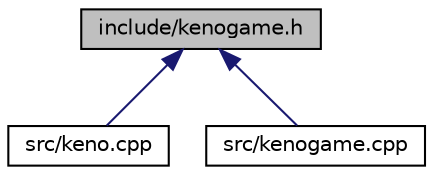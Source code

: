 digraph "include/kenogame.h"
{
  edge [fontname="Helvetica",fontsize="10",labelfontname="Helvetica",labelfontsize="10"];
  node [fontname="Helvetica",fontsize="10",shape=record];
  Node1 [label="include/kenogame.h",height=0.2,width=0.4,color="black", fillcolor="grey75", style="filled", fontcolor="black"];
  Node1 -> Node2 [dir="back",color="midnightblue",fontsize="10",style="solid",fontname="Helvetica"];
  Node2 [label="src/keno.cpp",height=0.2,width=0.4,color="black", fillcolor="white", style="filled",URL="$keno_8cpp.html",tooltip="The Main program contain the main game loop. "];
  Node1 -> Node3 [dir="back",color="midnightblue",fontsize="10",style="solid",fontname="Helvetica"];
  Node3 [label="src/kenogame.cpp",height=0.2,width=0.4,color="black", fillcolor="white", style="filled",URL="$kenogame_8cpp.html",tooltip="Contains the implementation of KenoGame&#39;s functions. "];
}
